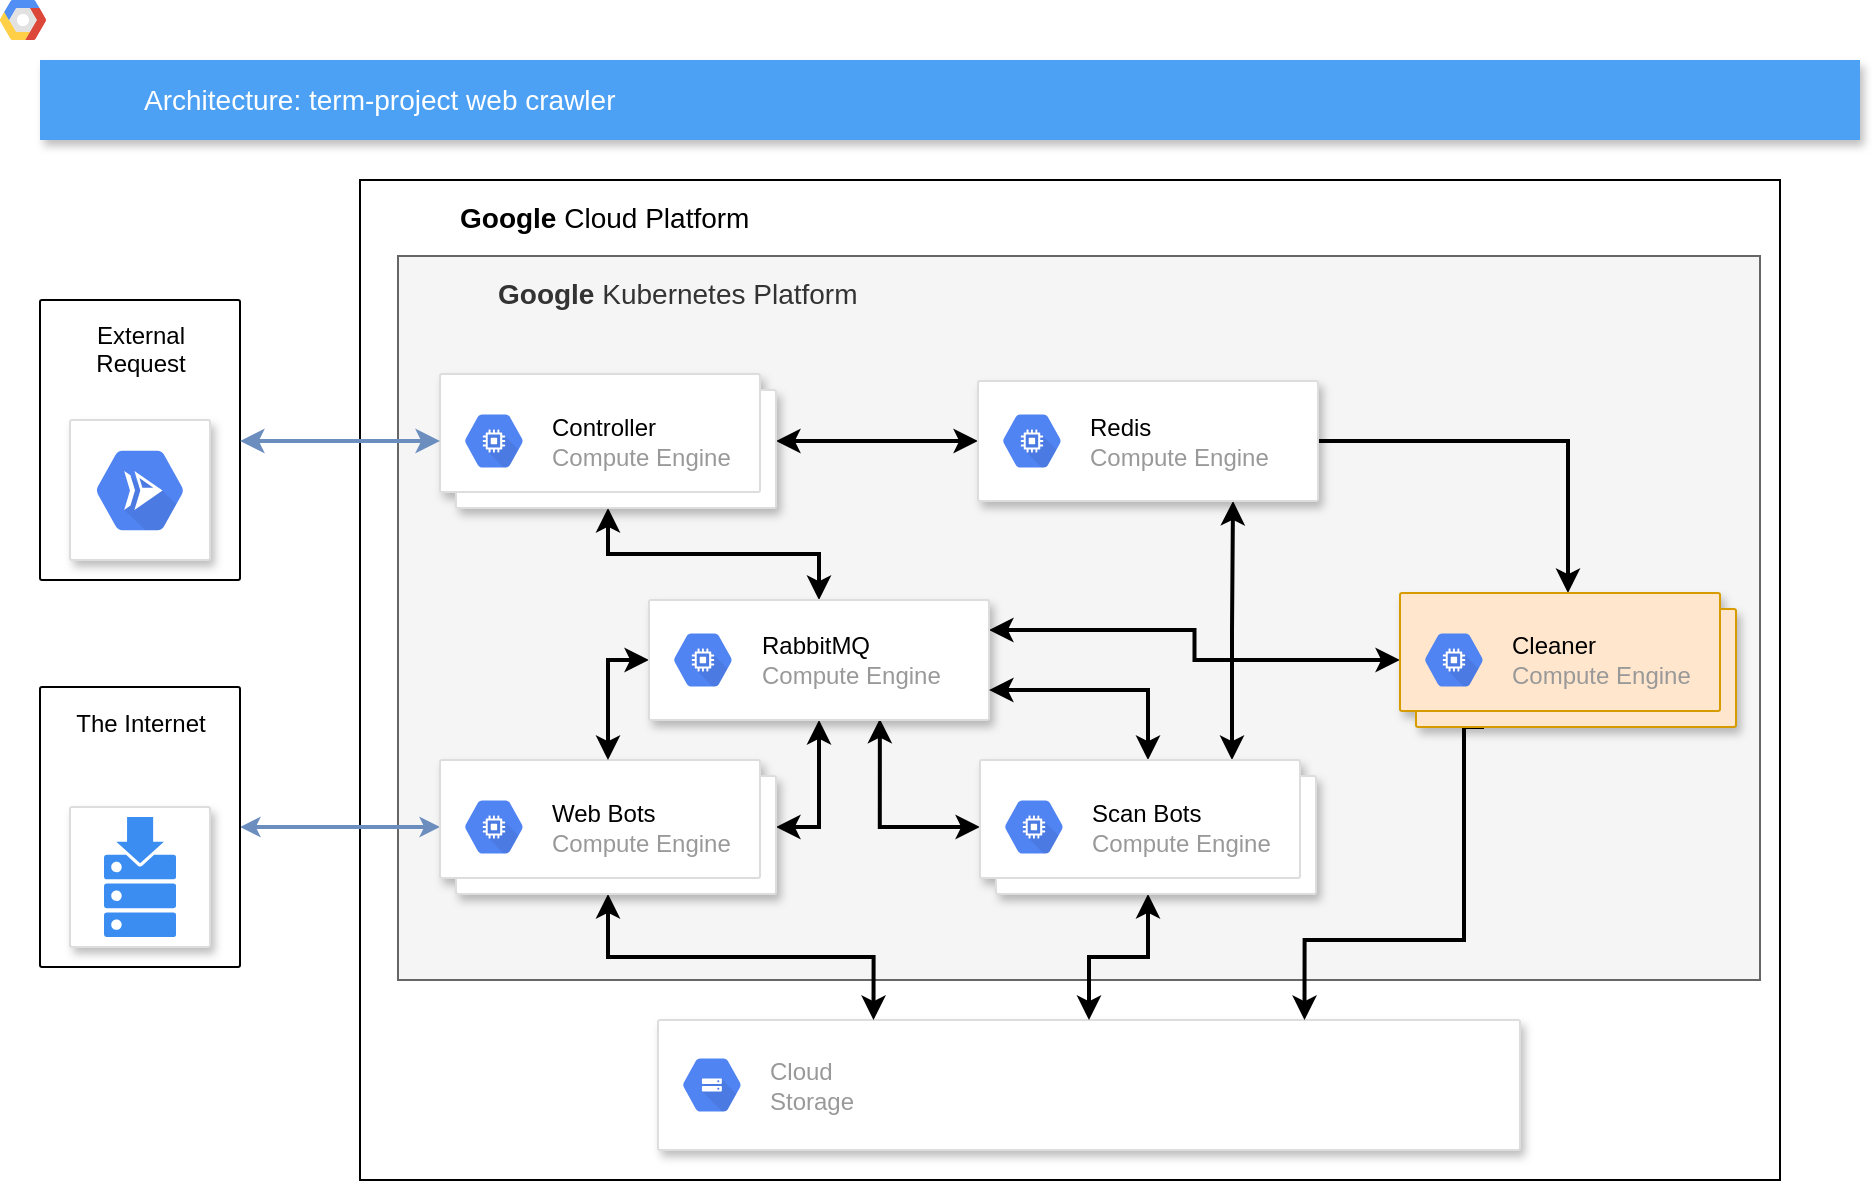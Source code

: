 <mxfile version="12.9.14" type="device"><diagram id="f106602c-feb2-e66a-4537-3a34d633f6aa" name="Page-1"><mxGraphModel dx="1224" dy="875" grid="1" gridSize="10" guides="1" tooltips="1" connect="1" arrows="1" fold="1" page="1" pageScale="1" pageWidth="1169" pageHeight="827" background="#ffffff" math="0" shadow="0"><root><mxCell id="0"/><mxCell id="1" parent="0"/><mxCell id="14" value="&lt;b&gt;Google &lt;/b&gt;Cloud Platform" style="shadow=0;fontSize=14;align=left;spacing=10;9E9E9E;verticalAlign=top;spacingTop=-4;fontStyle=0;spacingLeft=40;html=1;" parent="1" vertex="1"><mxGeometry x="200" y="100" width="710" height="500" as="geometry"/></mxCell><mxCell id="0Fnp5fT_RocTNwi1xGSk-1020" value="&lt;b&gt;Google&lt;/b&gt; Kubernetes Platform" style="shadow=0;fontSize=14;align=left;spacing=10;9E9E9E;verticalAlign=top;spacingTop=-4;fontStyle=0;spacingLeft=40;html=1;fillColor=#f5f5f5;strokeColor=#666666;fontColor=#333333;" parent="1" vertex="1"><mxGeometry x="219" y="138" width="681" height="362" as="geometry"/></mxCell><mxCell id="818" value="Architecture: term-project web crawler" style="fillColor=#4DA1F5;strokeColor=none;shadow=1;gradientColor=none;fontSize=14;align=left;spacingLeft=50;fontColor=#ffffff;html=1;" parent="1" vertex="1"><mxGeometry x="40" y="40" width="910" height="40" as="geometry"/></mxCell><mxCell id="999" style="edgeStyle=orthogonalEdgeStyle;rounded=0;elbow=vertical;html=1;labelBackgroundColor=none;startFill=1;startSize=4;endArrow=classic;endFill=1;endSize=4;jettySize=auto;orthogonalLoop=1;strokeColor=#6c8ebf;strokeWidth=2;fontSize=12;fontColor=#000000;align=left;dashed=0;startArrow=classic;fillColor=#dae8fc;" parent="1" source="997" target="0Fnp5fT_RocTNwi1xGSk-1035" edge="1"><mxGeometry relative="1" as="geometry"><Array as="points"/><mxPoint x="252.138" y="232.172" as="targetPoint"/></mxGeometry></mxCell><mxCell id="0Fnp5fT_RocTNwi1xGSk-1002" value="" style="group" parent="1" vertex="1" connectable="0"><mxGeometry x="40" y="353.5" width="100" height="140" as="geometry"/></mxCell><mxCell id="997" value="The Internet" style="rounded=1;absoluteArcSize=1;arcSize=2;html=1;shadow=0;dashed=0;fontSize=12;align=center;verticalAlign=top;spacing=10;spacingTop=-4;" parent="0Fnp5fT_RocTNwi1xGSk-1002" vertex="1"><mxGeometry width="100" height="140" as="geometry"/></mxCell><mxCell id="985" value="" style="strokeColor=#dddddd;fillColor=#ffffff;shadow=1;strokeWidth=1;rounded=1;absoluteArcSize=1;arcSize=2;labelPosition=center;verticalLabelPosition=middle;align=center;verticalAlign=bottom;spacingLeft=0;fontColor=#999999;fontSize=12;whiteSpace=wrap;spacingBottom=2;html=1;" parent="0Fnp5fT_RocTNwi1xGSk-1002" vertex="1"><mxGeometry x="15" y="60" width="70" height="70" as="geometry"/></mxCell><mxCell id="0Fnp5fT_RocTNwi1xGSk-1001" value="" style="html=1;aspect=fixed;strokeColor=none;shadow=0;align=center;verticalAlign=top;fillColor=#3B8DF1;shape=mxgraph.gcp2.repository" parent="0Fnp5fT_RocTNwi1xGSk-1002" vertex="1"><mxGeometry x="32" y="65" width="36" height="60" as="geometry"/></mxCell><mxCell id="0Fnp5fT_RocTNwi1xGSk-1009" value="" style="group" parent="1" vertex="1" connectable="0"><mxGeometry x="40" y="160" width="100" height="140" as="geometry"/></mxCell><mxCell id="0Fnp5fT_RocTNwi1xGSk-1010" value="External&lt;br&gt;Request" style="rounded=1;absoluteArcSize=1;arcSize=2;html=1;shadow=0;dashed=0;fontSize=12;align=center;verticalAlign=top;spacing=10;spacingTop=-4;" parent="0Fnp5fT_RocTNwi1xGSk-1009" vertex="1"><mxGeometry width="100" height="140" as="geometry"/></mxCell><mxCell id="0Fnp5fT_RocTNwi1xGSk-1011" value="" style="strokeColor=#dddddd;fillColor=#ffffff;shadow=1;strokeWidth=1;rounded=1;absoluteArcSize=1;arcSize=2;labelPosition=center;verticalLabelPosition=middle;align=center;verticalAlign=bottom;spacingLeft=0;fontColor=#999999;fontSize=12;whiteSpace=wrap;spacingBottom=2;html=1;" parent="0Fnp5fT_RocTNwi1xGSk-1009" vertex="1"><mxGeometry x="15" y="60" width="70" height="70" as="geometry"/></mxCell><mxCell id="0Fnp5fT_RocTNwi1xGSk-1039" value="" style="html=1;fillColor=#5184F3;strokeColor=none;verticalAlign=top;labelPosition=center;verticalLabelPosition=bottom;align=center;spacingTop=-6;fontSize=11;fontStyle=1;fontColor=#999999;shape=mxgraph.gcp2.hexIcon;prIcon=cloud_run" parent="0Fnp5fT_RocTNwi1xGSk-1009" vertex="1"><mxGeometry x="17" y="66" width="66" height="58.5" as="geometry"/></mxCell><mxCell id="0Fnp5fT_RocTNwi1xGSk-1021" value="" style="shape=mxgraph.gcp2.google_cloud_platform;fillColor=#F6F6F6;strokeColor=none;shadow=0;gradientColor=none;" parent="1" vertex="1"><mxGeometry width="23" height="20" relative="1" as="geometry"><mxPoint x="20" y="10" as="offset"/></mxGeometry></mxCell><mxCell id="15" value="" style="shape=mxgraph.gcp2.google_cloud_platform;fillColor=#F6F6F6;strokeColor=none;shadow=0;gradientColor=none;" parent="1" vertex="1"><mxGeometry width="23" height="20" relative="1" as="geometry"><mxPoint x="20" y="10" as="offset"/></mxGeometry></mxCell><mxCell id="0Fnp5fT_RocTNwi1xGSk-1006" value="" style="strokeColor=#dddddd;shadow=1;strokeWidth=1;rounded=1;absoluteArcSize=1;arcSize=2;align=center;" parent="1" vertex="1"><mxGeometry x="349" y="520" width="431" height="65" as="geometry"/></mxCell><mxCell id="0Fnp5fT_RocTNwi1xGSk-1007" value="Cloud&#10;Storage" style="dashed=0;connectable=0;html=1;fillColor=#5184F3;strokeColor=none;shape=mxgraph.gcp2.hexIcon;prIcon=cloud_storage;part=1;labelPosition=right;verticalLabelPosition=middle;align=left;verticalAlign=middle;spacingLeft=5;fontColor=#999999;fontSize=12;" parent="0Fnp5fT_RocTNwi1xGSk-1006" vertex="1"><mxGeometry y="0.5" width="44" height="39" relative="1" as="geometry"><mxPoint x="5" y="-19.5" as="offset"/></mxGeometry></mxCell><mxCell id="0Fnp5fT_RocTNwi1xGSk-1042" style="edgeStyle=orthogonalEdgeStyle;rounded=0;orthogonalLoop=1;jettySize=auto;html=1;exitX=0.5;exitY=1;exitDx=0;exitDy=0;startArrow=classic;startFill=1;endArrow=classic;endFill=1;strokeWidth=2;" parent="1" source="0Fnp5fT_RocTNwi1xGSk-1032" target="0Fnp5fT_RocTNwi1xGSk-1037" edge="1"><mxGeometry relative="1" as="geometry"/></mxCell><mxCell id="0Fnp5fT_RocTNwi1xGSk-1053" style="edgeStyle=orthogonalEdgeStyle;rounded=0;orthogonalLoop=1;jettySize=auto;html=1;exitX=1;exitY=0.5;exitDx=0;exitDy=0;startArrow=classic;startFill=1;endArrow=classic;endFill=1;strokeWidth=2;" parent="1" source="0Fnp5fT_RocTNwi1xGSk-1032" target="0Fnp5fT_RocTNwi1xGSk-1051" edge="1"><mxGeometry relative="1" as="geometry"/></mxCell><mxCell id="0Fnp5fT_RocTNwi1xGSk-1032" value="" style="shape=mxgraph.gcp2.doubleRect;strokeColor=#dddddd;shadow=1;strokeWidth=1;align=center;" parent="1" vertex="1"><mxGeometry x="240" y="197" width="168" height="67" as="geometry"/></mxCell><mxCell id="0Fnp5fT_RocTNwi1xGSk-1033" value="&lt;font color=&quot;#000000&quot;&gt;Controller&lt;/font&gt;&lt;br&gt;Compute Engine" style="dashed=0;connectable=0;html=1;fillColor=#5184F3;strokeColor=none;shape=mxgraph.gcp2.hexIcon;prIcon=compute_engine;part=1;labelPosition=right;verticalLabelPosition=middle;align=left;verticalAlign=middle;spacingLeft=5;fontColor=#999999;fontSize=12;" parent="0Fnp5fT_RocTNwi1xGSk-1032" vertex="1"><mxGeometry y="0.5" width="44" height="39" relative="1" as="geometry"><mxPoint x="5" y="-19.5" as="offset"/></mxGeometry></mxCell><mxCell id="0Fnp5fT_RocTNwi1xGSk-1034" style="edgeStyle=orthogonalEdgeStyle;rounded=0;orthogonalLoop=1;jettySize=auto;html=1;entryX=0;entryY=0.5;entryDx=0;entryDy=0;startArrow=classic;startFill=1;endArrow=classic;endFill=1;strokeWidth=2;fillColor=#dae8fc;strokeColor=#6c8ebf;" parent="1" source="0Fnp5fT_RocTNwi1xGSk-1010" target="0Fnp5fT_RocTNwi1xGSk-1032" edge="1"><mxGeometry relative="1" as="geometry"><Array as="points"><mxPoint x="190" y="230"/></Array></mxGeometry></mxCell><mxCell id="0Fnp5fT_RocTNwi1xGSk-1045" style="edgeStyle=orthogonalEdgeStyle;rounded=0;orthogonalLoop=1;jettySize=auto;html=1;exitX=0.5;exitY=1;exitDx=0;exitDy=0;startArrow=classic;startFill=1;endArrow=classic;endFill=1;strokeWidth=2;entryX=0.25;entryY=0;entryDx=0;entryDy=0;" parent="1" source="0Fnp5fT_RocTNwi1xGSk-1035" target="0Fnp5fT_RocTNwi1xGSk-1006" edge="1"><mxGeometry relative="1" as="geometry"/></mxCell><mxCell id="0Fnp5fT_RocTNwi1xGSk-1048" style="edgeStyle=orthogonalEdgeStyle;rounded=0;orthogonalLoop=1;jettySize=auto;html=1;exitX=1;exitY=0.5;exitDx=0;exitDy=0;entryX=0.5;entryY=1;entryDx=0;entryDy=0;startArrow=classic;startFill=1;endArrow=classic;endFill=1;strokeWidth=2;" parent="1" source="0Fnp5fT_RocTNwi1xGSk-1035" target="0Fnp5fT_RocTNwi1xGSk-1037" edge="1"><mxGeometry relative="1" as="geometry"/></mxCell><mxCell id="0Fnp5fT_RocTNwi1xGSk-1035" value="" style="shape=mxgraph.gcp2.doubleRect;strokeColor=#dddddd;shadow=1;strokeWidth=1;align=center;" parent="1" vertex="1"><mxGeometry x="240" y="390" width="168" height="67" as="geometry"/></mxCell><mxCell id="0Fnp5fT_RocTNwi1xGSk-1036" value="&lt;font color=&quot;#000000&quot;&gt;Web Bots&lt;/font&gt;&lt;br&gt;Compute Engine" style="dashed=0;connectable=0;html=1;fillColor=#5184F3;strokeColor=none;shape=mxgraph.gcp2.hexIcon;prIcon=compute_engine;part=1;labelPosition=right;verticalLabelPosition=middle;align=left;verticalAlign=middle;spacingLeft=5;fontColor=#999999;fontSize=12;" parent="0Fnp5fT_RocTNwi1xGSk-1035" vertex="1"><mxGeometry y="0.5" width="44" height="39" relative="1" as="geometry"><mxPoint x="5" y="-19.5" as="offset"/></mxGeometry></mxCell><mxCell id="0Fnp5fT_RocTNwi1xGSk-1044" style="edgeStyle=orthogonalEdgeStyle;rounded=0;orthogonalLoop=1;jettySize=auto;html=1;exitX=0;exitY=0.5;exitDx=0;exitDy=0;entryX=0.5;entryY=0;entryDx=0;entryDy=0;startArrow=classic;startFill=1;endArrow=classic;endFill=1;strokeWidth=2;" parent="1" source="0Fnp5fT_RocTNwi1xGSk-1037" target="0Fnp5fT_RocTNwi1xGSk-1035" edge="1"><mxGeometry relative="1" as="geometry"/></mxCell><mxCell id="0Fnp5fT_RocTNwi1xGSk-1049" style="edgeStyle=orthogonalEdgeStyle;rounded=0;orthogonalLoop=1;jettySize=auto;html=1;exitX=0.679;exitY=0.99;exitDx=0;exitDy=0;entryX=0;entryY=0.5;entryDx=0;entryDy=0;startArrow=classic;startFill=1;endArrow=classic;endFill=1;strokeWidth=2;exitPerimeter=0;" parent="1" source="0Fnp5fT_RocTNwi1xGSk-1037" target="0Fnp5fT_RocTNwi1xGSk-1046" edge="1"><mxGeometry relative="1" as="geometry"/></mxCell><mxCell id="IzZqUgpOyxwN58l1Rbno-1001" style="edgeStyle=orthogonalEdgeStyle;rounded=0;orthogonalLoop=1;jettySize=auto;html=1;exitX=1;exitY=0.25;exitDx=0;exitDy=0;startArrow=classic;startFill=1;strokeWidth=2;" edge="1" parent="1" source="0Fnp5fT_RocTNwi1xGSk-1037" target="IzZqUgpOyxwN58l1Rbno-999"><mxGeometry relative="1" as="geometry"><mxPoint x="710" y="326" as="targetPoint"/></mxGeometry></mxCell><mxCell id="0Fnp5fT_RocTNwi1xGSk-1037" value="" style="strokeColor=#dddddd;shadow=1;strokeWidth=1;rounded=1;absoluteArcSize=1;arcSize=2;align=center;" parent="1" vertex="1"><mxGeometry x="344.5" y="310" width="170" height="60" as="geometry"/></mxCell><mxCell id="0Fnp5fT_RocTNwi1xGSk-1038" value="&lt;font color=&quot;#000000&quot;&gt;RabbitMQ&lt;/font&gt;&lt;br&gt;Compute Engine" style="dashed=0;connectable=0;html=1;fillColor=#5184F3;strokeColor=none;shape=mxgraph.gcp2.hexIcon;prIcon=compute_engine;part=1;labelPosition=right;verticalLabelPosition=middle;align=left;verticalAlign=middle;spacingLeft=5;fontColor=#999999;fontSize=12;" parent="0Fnp5fT_RocTNwi1xGSk-1037" vertex="1"><mxGeometry y="0.5" width="44" height="39" relative="1" as="geometry"><mxPoint x="5" y="-19.5" as="offset"/></mxGeometry></mxCell><mxCell id="0Fnp5fT_RocTNwi1xGSk-1050" style="edgeStyle=orthogonalEdgeStyle;rounded=0;orthogonalLoop=1;jettySize=auto;html=1;exitX=0.5;exitY=1;exitDx=0;exitDy=0;entryX=0.5;entryY=0;entryDx=0;entryDy=0;startArrow=classic;startFill=1;endArrow=classic;endFill=1;strokeWidth=2;" parent="1" source="0Fnp5fT_RocTNwi1xGSk-1046" target="0Fnp5fT_RocTNwi1xGSk-1006" edge="1"><mxGeometry relative="1" as="geometry"/></mxCell><mxCell id="0Fnp5fT_RocTNwi1xGSk-1054" style="edgeStyle=orthogonalEdgeStyle;rounded=0;orthogonalLoop=1;jettySize=auto;html=1;exitX=0.75;exitY=0;exitDx=0;exitDy=0;startArrow=classic;startFill=1;endArrow=classic;endFill=1;strokeWidth=2;entryX=0.75;entryY=1;entryDx=0;entryDy=0;" parent="1" source="0Fnp5fT_RocTNwi1xGSk-1046" target="0Fnp5fT_RocTNwi1xGSk-1051" edge="1"><mxGeometry relative="1" as="geometry"/></mxCell><mxCell id="0Fnp5fT_RocTNwi1xGSk-1063" style="edgeStyle=orthogonalEdgeStyle;rounded=0;orthogonalLoop=1;jettySize=auto;html=1;exitX=0.5;exitY=0;exitDx=0;exitDy=0;entryX=1;entryY=0.75;entryDx=0;entryDy=0;startArrow=classic;startFill=1;endArrow=classic;endFill=1;strokeWidth=2;fontColor=#808080;" parent="1" source="0Fnp5fT_RocTNwi1xGSk-1046" target="0Fnp5fT_RocTNwi1xGSk-1037" edge="1"><mxGeometry relative="1" as="geometry"/></mxCell><mxCell id="0Fnp5fT_RocTNwi1xGSk-1046" value="" style="shape=mxgraph.gcp2.doubleRect;strokeColor=#dddddd;shadow=1;strokeWidth=1;align=center;" parent="1" vertex="1"><mxGeometry x="510" y="390" width="168" height="67" as="geometry"/></mxCell><mxCell id="0Fnp5fT_RocTNwi1xGSk-1047" value="&lt;font color=&quot;#000000&quot;&gt;Scan Bots&lt;/font&gt;&lt;br&gt;Compute Engine" style="dashed=0;connectable=0;html=1;fillColor=#5184F3;strokeColor=none;shape=mxgraph.gcp2.hexIcon;prIcon=compute_engine;part=1;labelPosition=right;verticalLabelPosition=middle;align=left;verticalAlign=middle;spacingLeft=5;fontColor=#999999;fontSize=12;" parent="0Fnp5fT_RocTNwi1xGSk-1046" vertex="1"><mxGeometry y="0.5" width="44" height="39" relative="1" as="geometry"><mxPoint x="5" y="-19.5" as="offset"/></mxGeometry></mxCell><mxCell id="IzZqUgpOyxwN58l1Rbno-1002" style="edgeStyle=orthogonalEdgeStyle;rounded=0;orthogonalLoop=1;jettySize=auto;html=1;exitX=1;exitY=0.5;exitDx=0;exitDy=0;startArrow=none;startFill=0;strokeWidth=2;" edge="1" parent="1" source="0Fnp5fT_RocTNwi1xGSk-1051" target="IzZqUgpOyxwN58l1Rbno-999"><mxGeometry relative="1" as="geometry"/></mxCell><mxCell id="0Fnp5fT_RocTNwi1xGSk-1051" value="" style="strokeColor=#dddddd;shadow=1;strokeWidth=1;rounded=1;absoluteArcSize=1;arcSize=2;align=center;" parent="1" vertex="1"><mxGeometry x="509" y="200.5" width="170" height="60" as="geometry"/></mxCell><mxCell id="0Fnp5fT_RocTNwi1xGSk-1052" value="&lt;font color=&quot;#000000&quot;&gt;Redis&lt;/font&gt;&lt;br&gt;Compute Engine" style="dashed=0;connectable=0;html=1;fillColor=#5184F3;strokeColor=none;shape=mxgraph.gcp2.hexIcon;prIcon=compute_engine;part=1;labelPosition=right;verticalLabelPosition=middle;align=left;verticalAlign=middle;spacingLeft=5;fontColor=#999999;fontSize=12;" parent="0Fnp5fT_RocTNwi1xGSk-1051" vertex="1"><mxGeometry y="0.5" width="44" height="39" relative="1" as="geometry"><mxPoint x="5" y="-19.5" as="offset"/></mxGeometry></mxCell><mxCell id="IzZqUgpOyxwN58l1Rbno-1003" style="edgeStyle=orthogonalEdgeStyle;rounded=0;orthogonalLoop=1;jettySize=auto;html=1;exitX=0.25;exitY=1;exitDx=0;exitDy=0;entryX=0.75;entryY=0;entryDx=0;entryDy=0;startArrow=none;startFill=0;strokeWidth=2;" edge="1" parent="1" source="IzZqUgpOyxwN58l1Rbno-999" target="0Fnp5fT_RocTNwi1xGSk-1006"><mxGeometry relative="1" as="geometry"><Array as="points"><mxPoint x="752" y="480"/><mxPoint x="672" y="480"/></Array></mxGeometry></mxCell><mxCell id="IzZqUgpOyxwN58l1Rbno-999" value="" style="shape=mxgraph.gcp2.doubleRect;strokeColor=#d79b00;shadow=1;strokeWidth=1;align=center;fillColor=#ffe6cc;" vertex="1" parent="1"><mxGeometry x="720" y="306.5" width="168" height="67" as="geometry"/></mxCell><mxCell id="IzZqUgpOyxwN58l1Rbno-1000" value="&lt;font color=&quot;#000000&quot;&gt;Cleaner&lt;/font&gt;&lt;br&gt;Compute Engine" style="dashed=0;connectable=0;html=1;fillColor=#5184F3;strokeColor=none;shape=mxgraph.gcp2.hexIcon;prIcon=compute_engine;part=1;labelPosition=right;verticalLabelPosition=middle;align=left;verticalAlign=middle;spacingLeft=5;fontColor=#999999;fontSize=12;" vertex="1" parent="IzZqUgpOyxwN58l1Rbno-999"><mxGeometry y="0.5" width="44" height="39" relative="1" as="geometry"><mxPoint x="5" y="-19.5" as="offset"/></mxGeometry></mxCell></root></mxGraphModel></diagram></mxfile>
